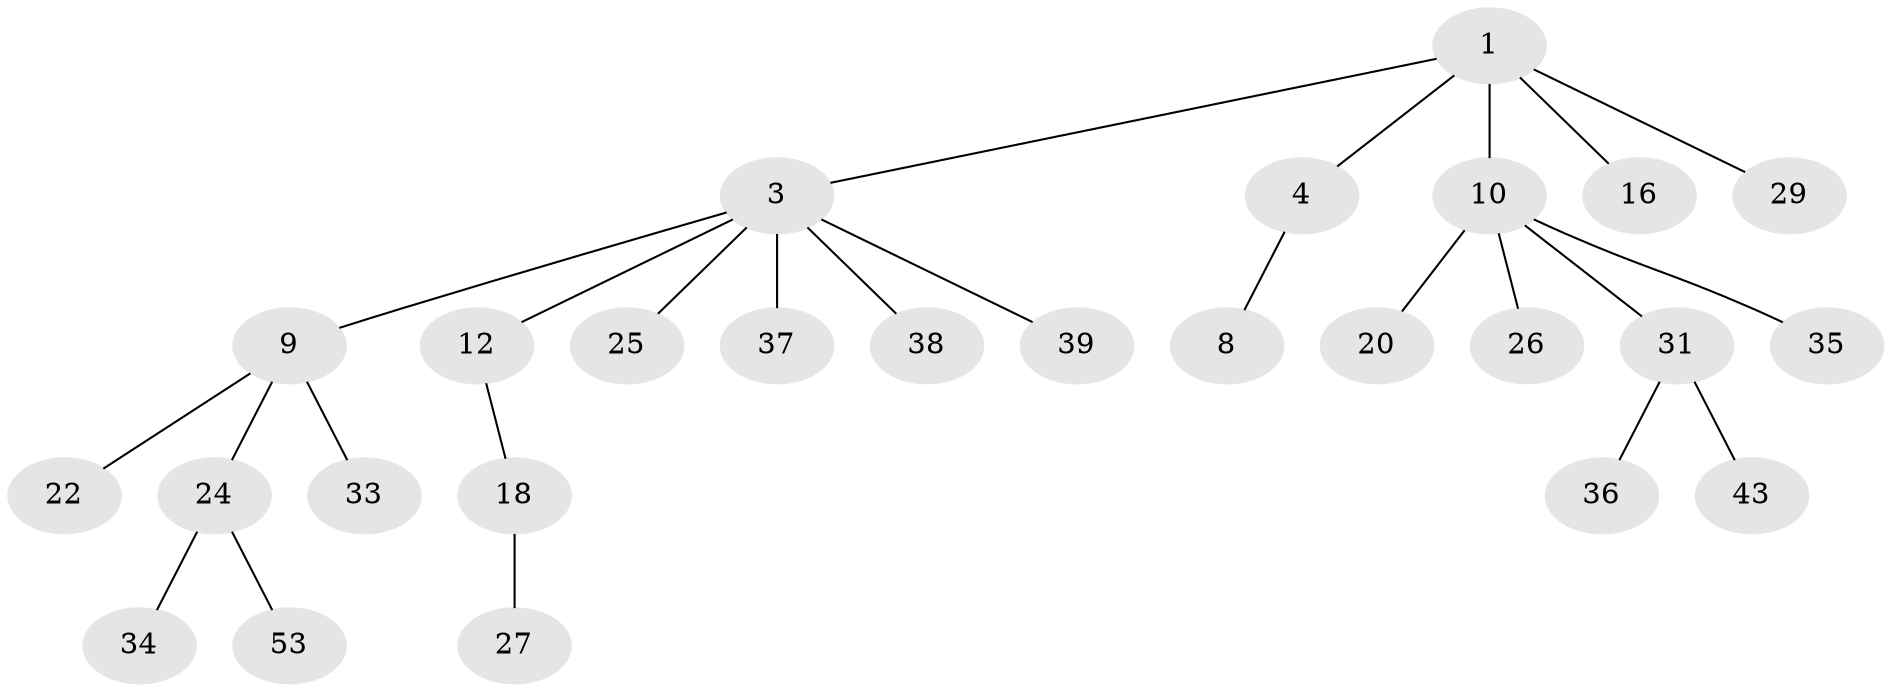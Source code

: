 // original degree distribution, {3: 0.18867924528301888, 4: 0.09433962264150944, 6: 0.018867924528301886, 1: 0.5471698113207547, 2: 0.1320754716981132, 5: 0.018867924528301886}
// Generated by graph-tools (version 1.1) at 2025/15/03/09/25 04:15:29]
// undirected, 26 vertices, 25 edges
graph export_dot {
graph [start="1"]
  node [color=gray90,style=filled];
  1 [super="+2+7"];
  3 [super="+5+28+14+6"];
  4 [super="+50"];
  8;
  9 [super="+13+11"];
  10 [super="+19+30"];
  12;
  16;
  18 [super="+23"];
  20;
  22;
  24;
  25;
  26 [super="+49"];
  27;
  29 [super="+40"];
  31 [super="+32"];
  33 [super="+41+42"];
  34;
  35;
  36;
  37;
  38;
  39 [super="+46+47+45"];
  43;
  53;
  1 -- 10;
  1 -- 3;
  1 -- 4;
  1 -- 29;
  1 -- 16;
  3 -- 12;
  3 -- 9;
  3 -- 25;
  3 -- 37;
  3 -- 38;
  3 -- 39;
  4 -- 8;
  9 -- 24;
  9 -- 22;
  9 -- 33;
  10 -- 31;
  10 -- 35;
  10 -- 26;
  10 -- 20;
  12 -- 18;
  18 -- 27;
  24 -- 34;
  24 -- 53;
  31 -- 43;
  31 -- 36;
}
